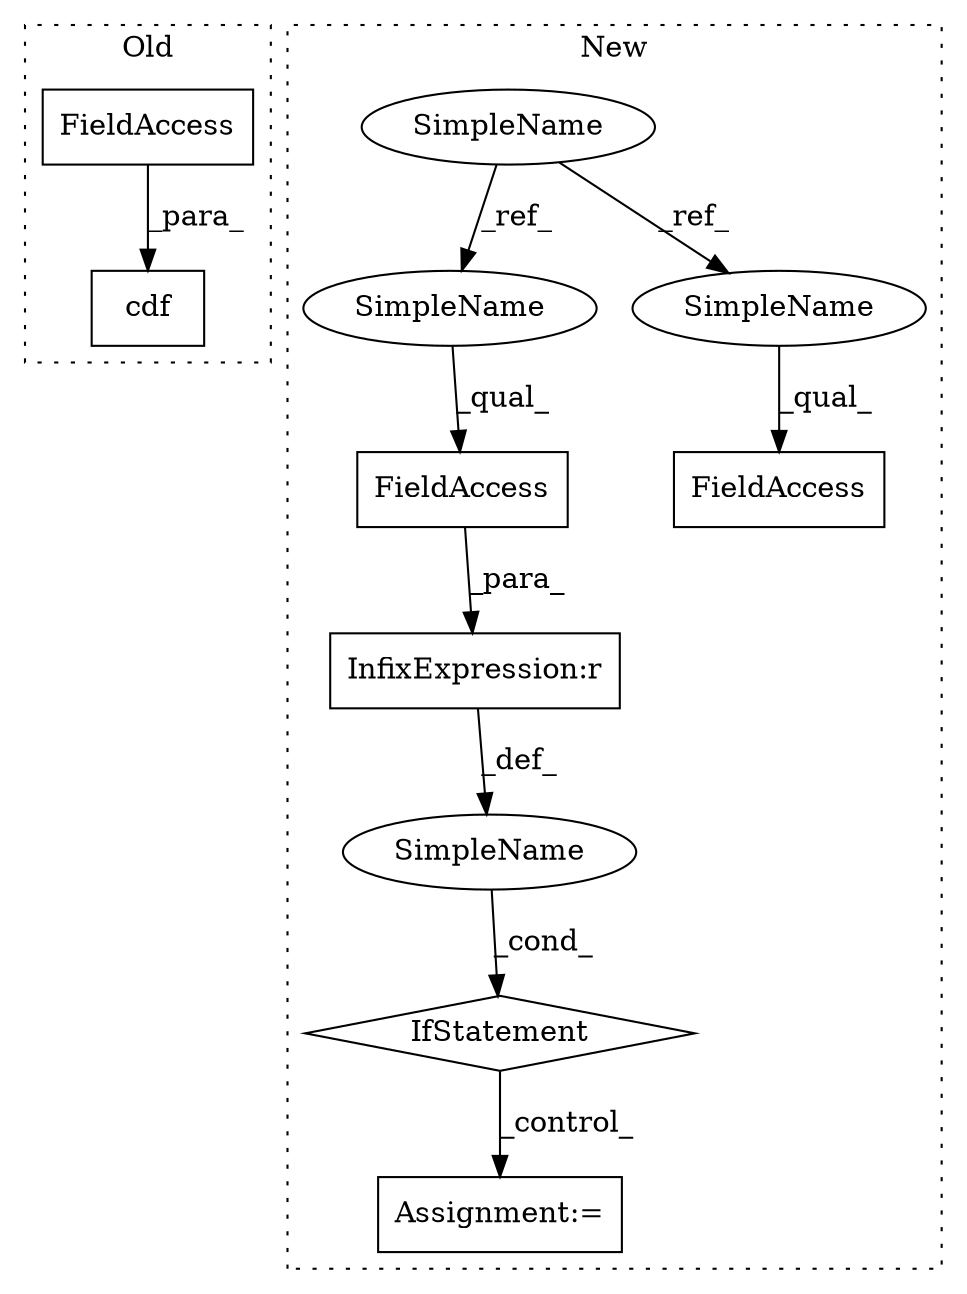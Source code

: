 digraph G {
subgraph cluster0 {
1 [label="cdf" a="32" s="6763,6779" l="4,1" shape="box"];
11 [label="FieldAccess" a="22" s="6767" l="12" shape="box"];
label = "Old";
style="dotted";
}
subgraph cluster1 {
2 [label="IfStatement" a="25" s="6133,6153" l="4,2" shape="diamond"];
3 [label="SimpleName" a="42" s="" l="" shape="ellipse"];
4 [label="Assignment:=" a="7" s="6174" l="1" shape="box"];
5 [label="InfixExpression:r" a="27" s="6148" l="4" shape="box"];
6 [label="FieldAccess" a="22" s="6137" l="11" shape="box"];
7 [label="SimpleName" a="42" s="4750" l="4" shape="ellipse"];
8 [label="FieldAccess" a="22" s="6578" l="11" shape="box"];
9 [label="SimpleName" a="42" s="6137" l="4" shape="ellipse"];
10 [label="SimpleName" a="42" s="6578" l="4" shape="ellipse"];
label = "New";
style="dotted";
}
2 -> 4 [label="_control_"];
3 -> 2 [label="_cond_"];
5 -> 3 [label="_def_"];
6 -> 5 [label="_para_"];
7 -> 9 [label="_ref_"];
7 -> 10 [label="_ref_"];
9 -> 6 [label="_qual_"];
10 -> 8 [label="_qual_"];
11 -> 1 [label="_para_"];
}